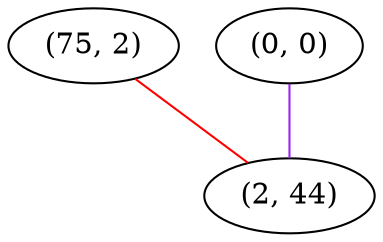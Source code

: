 graph "" {
"(75, 2)";
"(0, 0)";
"(2, 44)";
"(75, 2)" -- "(2, 44)"  [color=red, key=0, weight=1];
"(0, 0)" -- "(2, 44)"  [color=purple, key=0, weight=4];
}

